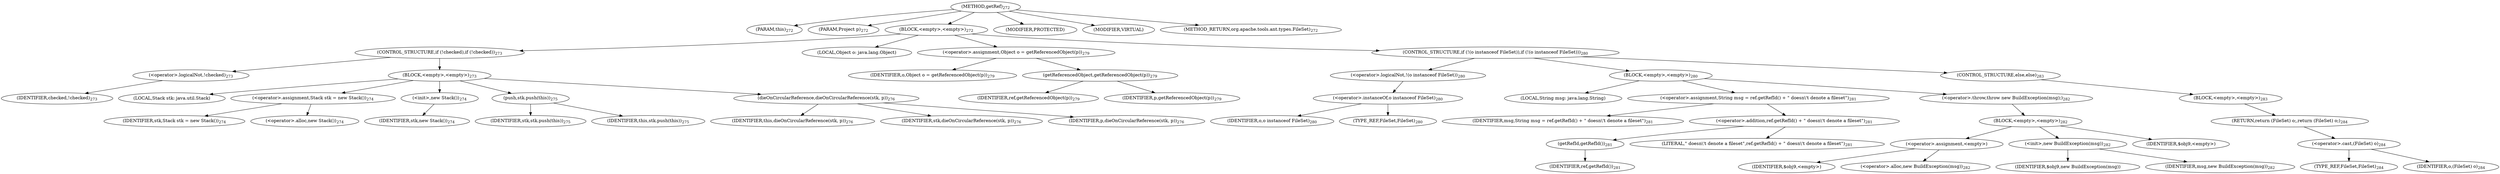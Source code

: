 digraph "getRef" {  
"511" [label = <(METHOD,getRef)<SUB>272</SUB>> ]
"56" [label = <(PARAM,this)<SUB>272</SUB>> ]
"512" [label = <(PARAM,Project p)<SUB>272</SUB>> ]
"513" [label = <(BLOCK,&lt;empty&gt;,&lt;empty&gt;)<SUB>272</SUB>> ]
"514" [label = <(CONTROL_STRUCTURE,if (!checked),if (!checked))<SUB>273</SUB>> ]
"515" [label = <(&lt;operator&gt;.logicalNot,!checked)<SUB>273</SUB>> ]
"516" [label = <(IDENTIFIER,checked,!checked)<SUB>273</SUB>> ]
"517" [label = <(BLOCK,&lt;empty&gt;,&lt;empty&gt;)<SUB>273</SUB>> ]
"54" [label = <(LOCAL,Stack stk: java.util.Stack)> ]
"518" [label = <(&lt;operator&gt;.assignment,Stack stk = new Stack())<SUB>274</SUB>> ]
"519" [label = <(IDENTIFIER,stk,Stack stk = new Stack())<SUB>274</SUB>> ]
"520" [label = <(&lt;operator&gt;.alloc,new Stack())<SUB>274</SUB>> ]
"521" [label = <(&lt;init&gt;,new Stack())<SUB>274</SUB>> ]
"53" [label = <(IDENTIFIER,stk,new Stack())<SUB>274</SUB>> ]
"522" [label = <(push,stk.push(this))<SUB>275</SUB>> ]
"523" [label = <(IDENTIFIER,stk,stk.push(this))<SUB>275</SUB>> ]
"55" [label = <(IDENTIFIER,this,stk.push(this))<SUB>275</SUB>> ]
"524" [label = <(dieOnCircularReference,dieOnCircularReference(stk, p))<SUB>276</SUB>> ]
"57" [label = <(IDENTIFIER,this,dieOnCircularReference(stk, p))<SUB>276</SUB>> ]
"525" [label = <(IDENTIFIER,stk,dieOnCircularReference(stk, p))<SUB>276</SUB>> ]
"526" [label = <(IDENTIFIER,p,dieOnCircularReference(stk, p))<SUB>276</SUB>> ]
"527" [label = <(LOCAL,Object o: java.lang.Object)> ]
"528" [label = <(&lt;operator&gt;.assignment,Object o = getReferencedObject(p))<SUB>279</SUB>> ]
"529" [label = <(IDENTIFIER,o,Object o = getReferencedObject(p))<SUB>279</SUB>> ]
"530" [label = <(getReferencedObject,getReferencedObject(p))<SUB>279</SUB>> ]
"531" [label = <(IDENTIFIER,ref,getReferencedObject(p))<SUB>279</SUB>> ]
"532" [label = <(IDENTIFIER,p,getReferencedObject(p))<SUB>279</SUB>> ]
"533" [label = <(CONTROL_STRUCTURE,if (!(o instanceof FileSet)),if (!(o instanceof FileSet)))<SUB>280</SUB>> ]
"534" [label = <(&lt;operator&gt;.logicalNot,!(o instanceof FileSet))<SUB>280</SUB>> ]
"535" [label = <(&lt;operator&gt;.instanceOf,o instanceof FileSet)<SUB>280</SUB>> ]
"536" [label = <(IDENTIFIER,o,o instanceof FileSet)<SUB>280</SUB>> ]
"537" [label = <(TYPE_REF,FileSet,FileSet)<SUB>280</SUB>> ]
"538" [label = <(BLOCK,&lt;empty&gt;,&lt;empty&gt;)<SUB>280</SUB>> ]
"539" [label = <(LOCAL,String msg: java.lang.String)> ]
"540" [label = <(&lt;operator&gt;.assignment,String msg = ref.getRefId() + &quot; doesn\'t denote a fileset&quot;)<SUB>281</SUB>> ]
"541" [label = <(IDENTIFIER,msg,String msg = ref.getRefId() + &quot; doesn\'t denote a fileset&quot;)<SUB>281</SUB>> ]
"542" [label = <(&lt;operator&gt;.addition,ref.getRefId() + &quot; doesn\'t denote a fileset&quot;)<SUB>281</SUB>> ]
"543" [label = <(getRefId,getRefId())<SUB>281</SUB>> ]
"544" [label = <(IDENTIFIER,ref,getRefId())<SUB>281</SUB>> ]
"545" [label = <(LITERAL,&quot; doesn\'t denote a fileset&quot;,ref.getRefId() + &quot; doesn\'t denote a fileset&quot;)<SUB>281</SUB>> ]
"546" [label = <(&lt;operator&gt;.throw,throw new BuildException(msg);)<SUB>282</SUB>> ]
"547" [label = <(BLOCK,&lt;empty&gt;,&lt;empty&gt;)<SUB>282</SUB>> ]
"548" [label = <(&lt;operator&gt;.assignment,&lt;empty&gt;)> ]
"549" [label = <(IDENTIFIER,$obj9,&lt;empty&gt;)> ]
"550" [label = <(&lt;operator&gt;.alloc,new BuildException(msg))<SUB>282</SUB>> ]
"551" [label = <(&lt;init&gt;,new BuildException(msg))<SUB>282</SUB>> ]
"552" [label = <(IDENTIFIER,$obj9,new BuildException(msg))> ]
"553" [label = <(IDENTIFIER,msg,new BuildException(msg))<SUB>282</SUB>> ]
"554" [label = <(IDENTIFIER,$obj9,&lt;empty&gt;)> ]
"555" [label = <(CONTROL_STRUCTURE,else,else)<SUB>283</SUB>> ]
"556" [label = <(BLOCK,&lt;empty&gt;,&lt;empty&gt;)<SUB>283</SUB>> ]
"557" [label = <(RETURN,return (FileSet) o;,return (FileSet) o;)<SUB>284</SUB>> ]
"558" [label = <(&lt;operator&gt;.cast,(FileSet) o)<SUB>284</SUB>> ]
"559" [label = <(TYPE_REF,FileSet,FileSet)<SUB>284</SUB>> ]
"560" [label = <(IDENTIFIER,o,(FileSet) o)<SUB>284</SUB>> ]
"561" [label = <(MODIFIER,PROTECTED)> ]
"562" [label = <(MODIFIER,VIRTUAL)> ]
"563" [label = <(METHOD_RETURN,org.apache.tools.ant.types.FileSet)<SUB>272</SUB>> ]
  "511" -> "56" 
  "511" -> "512" 
  "511" -> "513" 
  "511" -> "561" 
  "511" -> "562" 
  "511" -> "563" 
  "513" -> "514" 
  "513" -> "527" 
  "513" -> "528" 
  "513" -> "533" 
  "514" -> "515" 
  "514" -> "517" 
  "515" -> "516" 
  "517" -> "54" 
  "517" -> "518" 
  "517" -> "521" 
  "517" -> "522" 
  "517" -> "524" 
  "518" -> "519" 
  "518" -> "520" 
  "521" -> "53" 
  "522" -> "523" 
  "522" -> "55" 
  "524" -> "57" 
  "524" -> "525" 
  "524" -> "526" 
  "528" -> "529" 
  "528" -> "530" 
  "530" -> "531" 
  "530" -> "532" 
  "533" -> "534" 
  "533" -> "538" 
  "533" -> "555" 
  "534" -> "535" 
  "535" -> "536" 
  "535" -> "537" 
  "538" -> "539" 
  "538" -> "540" 
  "538" -> "546" 
  "540" -> "541" 
  "540" -> "542" 
  "542" -> "543" 
  "542" -> "545" 
  "543" -> "544" 
  "546" -> "547" 
  "547" -> "548" 
  "547" -> "551" 
  "547" -> "554" 
  "548" -> "549" 
  "548" -> "550" 
  "551" -> "552" 
  "551" -> "553" 
  "555" -> "556" 
  "556" -> "557" 
  "557" -> "558" 
  "558" -> "559" 
  "558" -> "560" 
}
